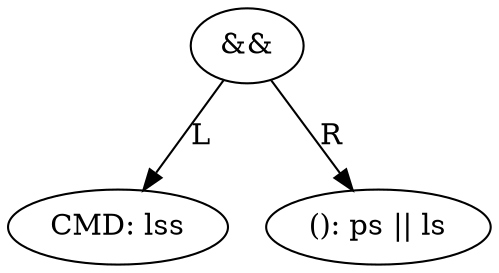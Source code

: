 digraph AST {
"0x603000008ad0" [label="&&"];
"0x603000008ad0" -> "0x603000008b00" [label="L"];
"0x603000008b00" [label="CMD: lss"];
"0x603000008ad0" -> "0x603000008b60" [label="R"];
"0x603000008b60" [label="(): ps || ls"];
}
